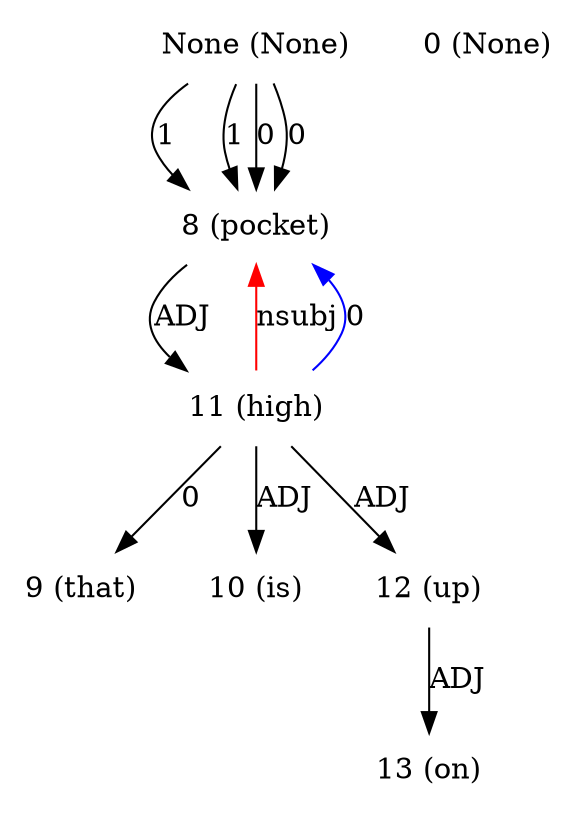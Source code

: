 digraph G{
edge [dir=forward]
node [shape=plaintext]

None [label="None (None)"]
None -> 8 [label="1"]
None [label="None (None)"]
None -> 8 [label="1"]
None [label="None (None)"]
None -> 8 [label="0"]
None [label="None (None)"]
None -> 8 [label="0"]
0 [label="0 (None)"]
8 [label="8 (pocket)"]
8 -> 11 [label="ADJ"]
11 -> 8 [label="nsubj", color="red"]
9 [label="9 (that)"]
10 [label="10 (is)"]
11 [label="11 (high)"]
11 -> 9 [label="0"]
11 -> 8 [label="0", color="blue"]
11 -> 10 [label="ADJ"]
11 -> 12 [label="ADJ"]
12 [label="12 (up)"]
12 -> 13 [label="ADJ"]
13 [label="13 (on)"]
}
